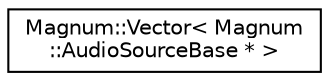 digraph "圖形化之類別階層"
{
  edge [fontname="Helvetica",fontsize="10",labelfontname="Helvetica",labelfontsize="10"];
  node [fontname="Helvetica",fontsize="10",shape=record];
  rankdir="LR";
  Node1 [label="Magnum::Vector\< Magnum\l::AudioSourceBase * \>",height=0.2,width=0.4,color="black", fillcolor="white", style="filled",URL="$class_magnum_1_1_vector.html"];
}
